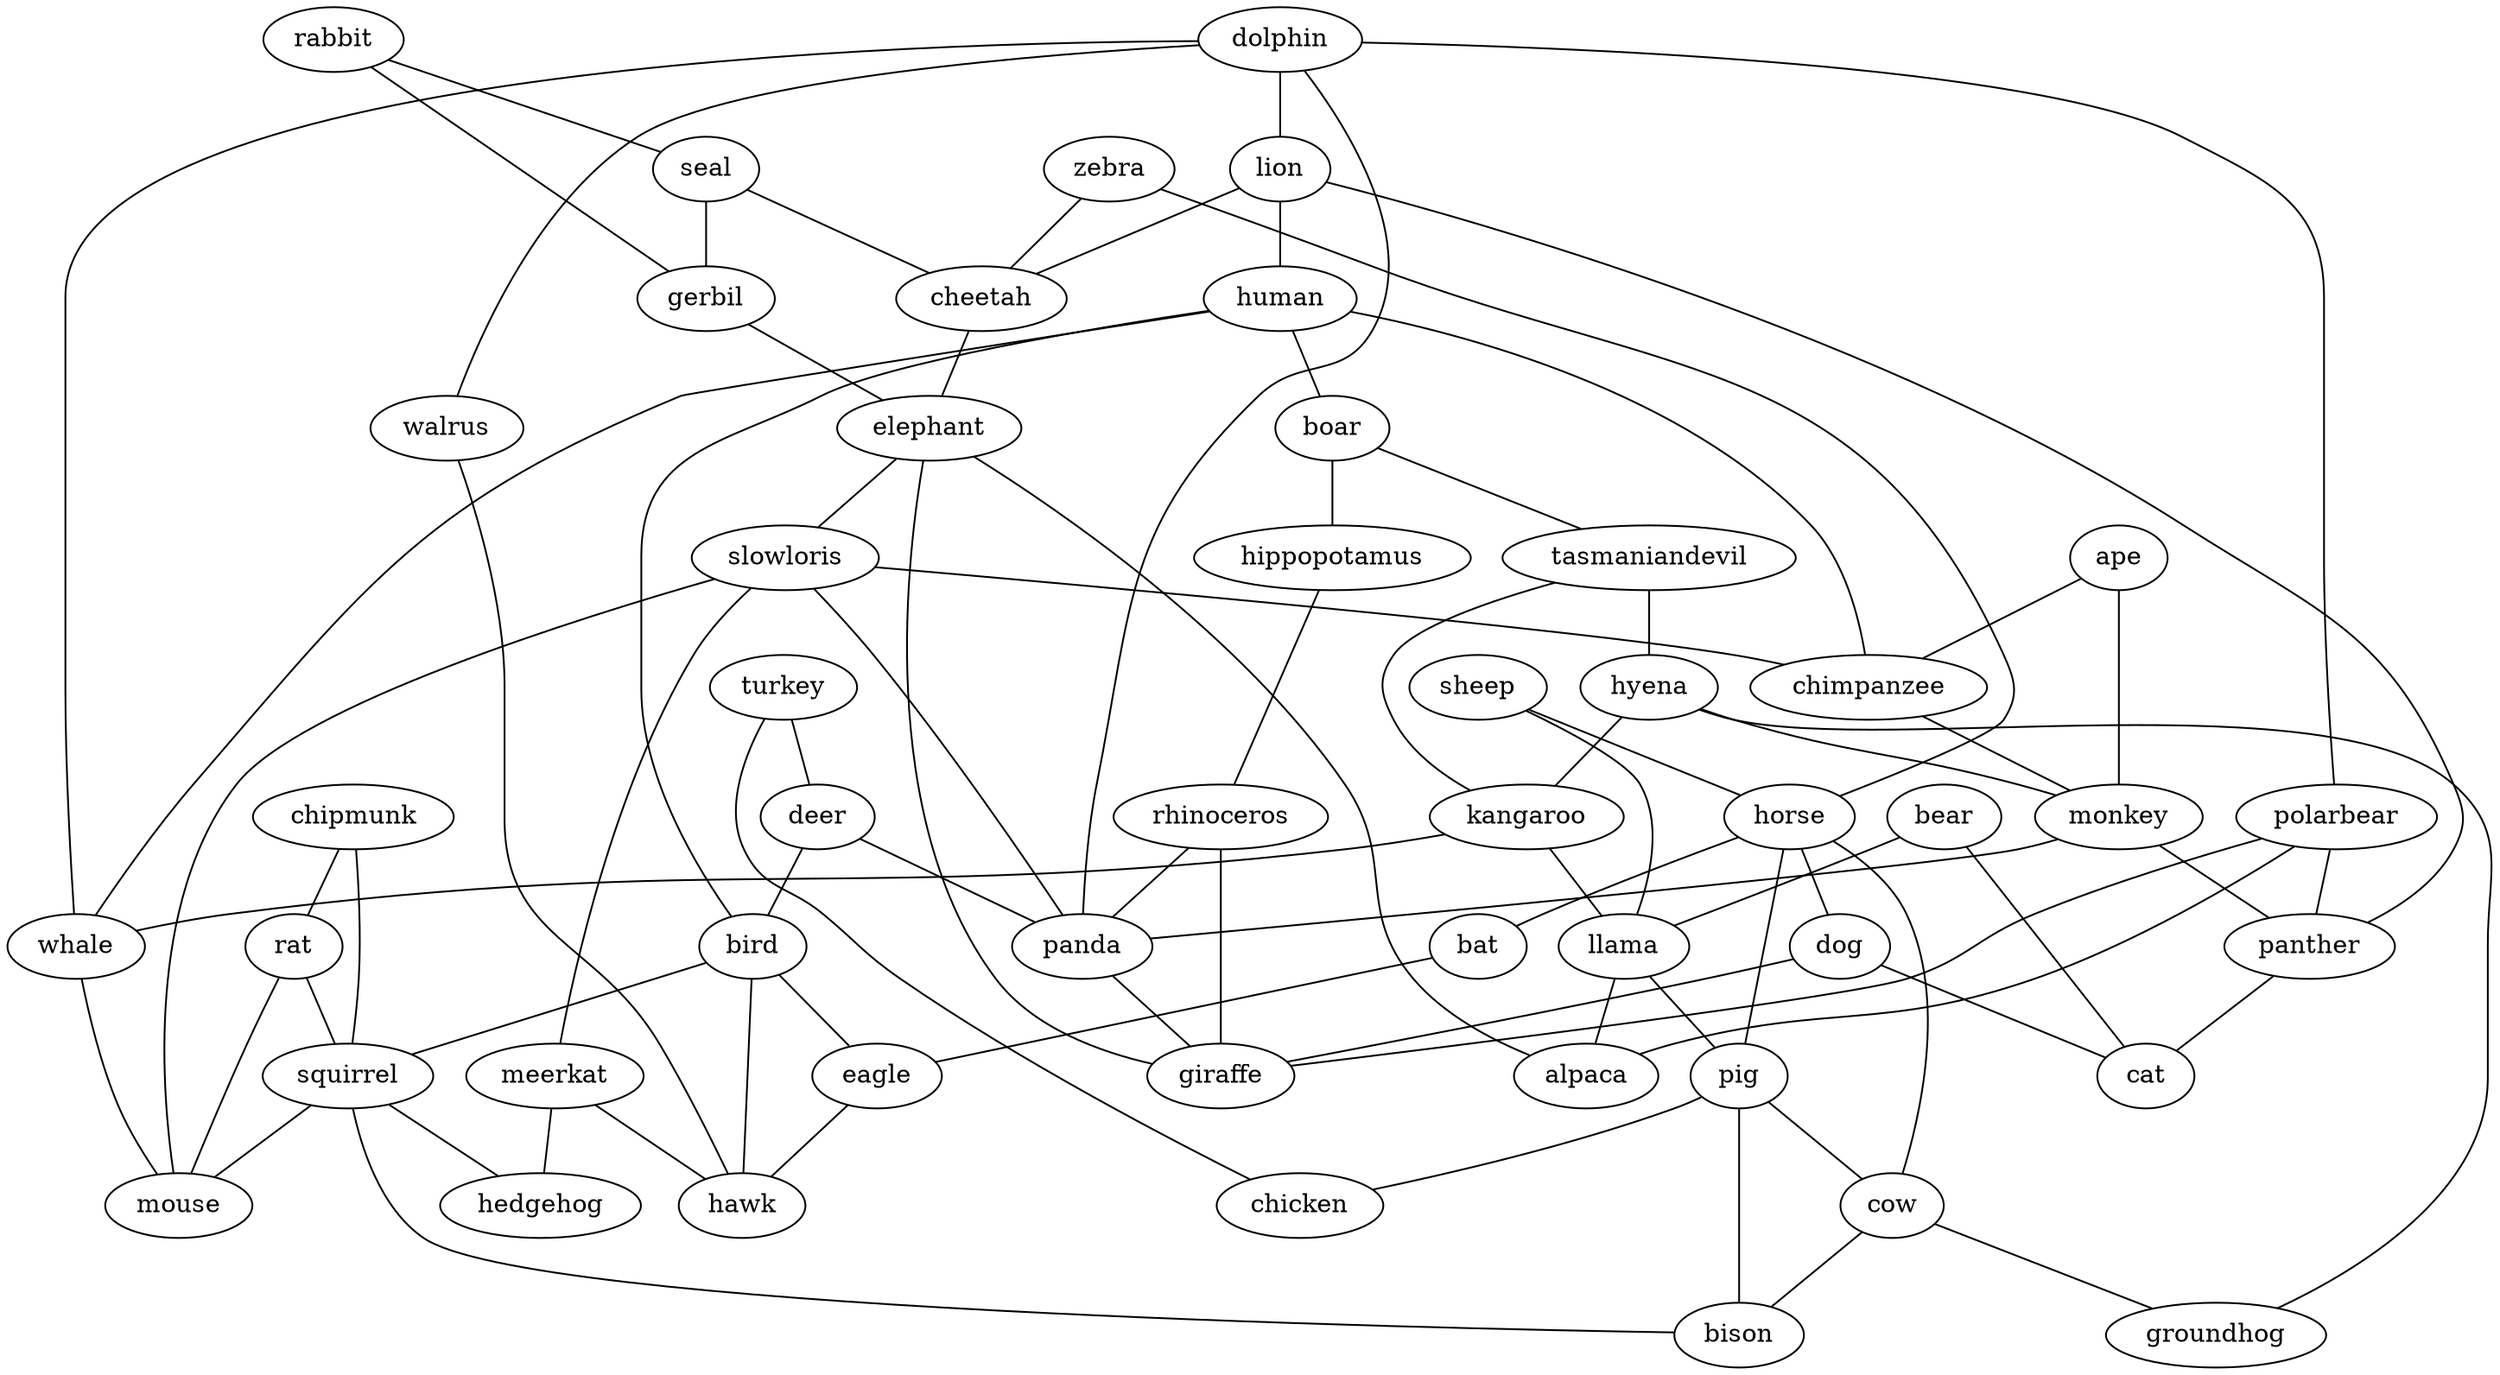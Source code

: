 strict graph  {
	rabbit -- seal	 [weight=1];
	rabbit -- gerbil	 [weight=1];
	turkey -- deer	 [weight=1];
	turkey -- chicken	 [weight=1];
	dolphin -- lion	 [weight=1];
	dolphin -- polarbear	 [weight=1];
	dolphin -- whale	 [weight=1];
	dolphin -- panda	 [weight=1];
	dolphin -- walrus	 [weight=1];
	deer -- bird	 [weight=1];
	deer -- panda	 [weight=1];
	lion -- human	 [weight=1];
	lion -- cheetah	 [weight=1];
	lion -- panther	 [weight=1];
	zebra -- cheetah	 [weight=1];
	zebra -- horse	 [weight=1];
	human -- boar	 [weight=1];
	human -- bird	 [weight=1];
	human -- chimpanzee	 [weight=1];
	human -- whale	 [weight=1];
	seal -- gerbil	 [weight=1];
	seal -- cheetah	 [weight=1];
	boar -- hippopotamus	 [weight=1];
	boar -- tasmaniandevil	 [weight=1];
	hippopotamus -- rhinoceros	 [weight=1];
	tasmaniandevil -- hyena	 [weight=1];
	tasmaniandevil -- kangaroo	 [weight=1];
	hyena -- kangaroo	 [weight=1];
	hyena -- monkey	 [weight=1];
	hyena -- groundhog	 [weight=1];
	gerbil -- elephant	 [weight=1];
	rhinoceros -- panda	 [weight=1];
	rhinoceros -- giraffe	 [weight=1];
	chipmunk -- rat	 [weight=1];
	chipmunk -- squirrel	 [weight=1];
	cheetah -- elephant	 [weight=1];
	ape -- chimpanzee	 [weight=1];
	ape -- monkey	 [weight=1];
	bird -- squirrel	 [weight=1];
	bird -- eagle	 [weight=1];
	bird -- hawk	 [weight=1];
	rat -- squirrel	 [weight=1];
	rat -- mouse	 [weight=1];
	polarbear -- alpaca	 [weight=1];
	polarbear -- panther	 [weight=1];
	polarbear -- giraffe	 [weight=1];
	sheep -- horse	 [weight=1];
	sheep -- llama	 [weight=1];
	squirrel -- bison	 [weight=1];
	squirrel -- mouse	 [weight=1];
	squirrel -- hedgehog	 [weight=1];
	kangaroo -- llama	 [weight=1];
	kangaroo -- whale	 [weight=1];
	elephant -- slowloris	 [weight=1];
	elephant -- alpaca	 [weight=1];
	elephant -- giraffe	 [weight=1];
	horse -- pig	 [weight=1];
	horse -- bat	 [weight=1];
	horse -- cow	 [weight=1];
	horse -- dog	 [weight=1];
	bear -- llama	 [weight=1];
	bear -- cat	 [weight=1];
	slowloris -- chimpanzee	 [weight=1];
	slowloris -- panda	 [weight=1];
	slowloris -- meerkat	 [weight=1];
	slowloris -- mouse	 [weight=1];
	chimpanzee -- monkey	 [weight=1];
	llama -- alpaca	 [weight=1];
	llama -- pig	 [weight=1];
	whale -- mouse	 [weight=1];
	pig -- cow	 [weight=1];
	pig -- chicken	 [weight=1];
	pig -- bison	 [weight=1];
	monkey -- panther	 [weight=1];
	monkey -- panda	 [weight=1];
	bat -- eagle	 [weight=1];
	cow -- groundhog	 [weight=1];
	cow -- bison	 [weight=1];
	panther -- cat	 [weight=1];
	dog -- cat	 [weight=1];
	dog -- giraffe	 [weight=1];
	panda -- giraffe	 [weight=1];
	meerkat -- hawk	 [weight=1];
	meerkat -- hedgehog	 [weight=1];
	walrus -- hawk	 [weight=1];
	eagle -- hawk	 [weight=1];
}
